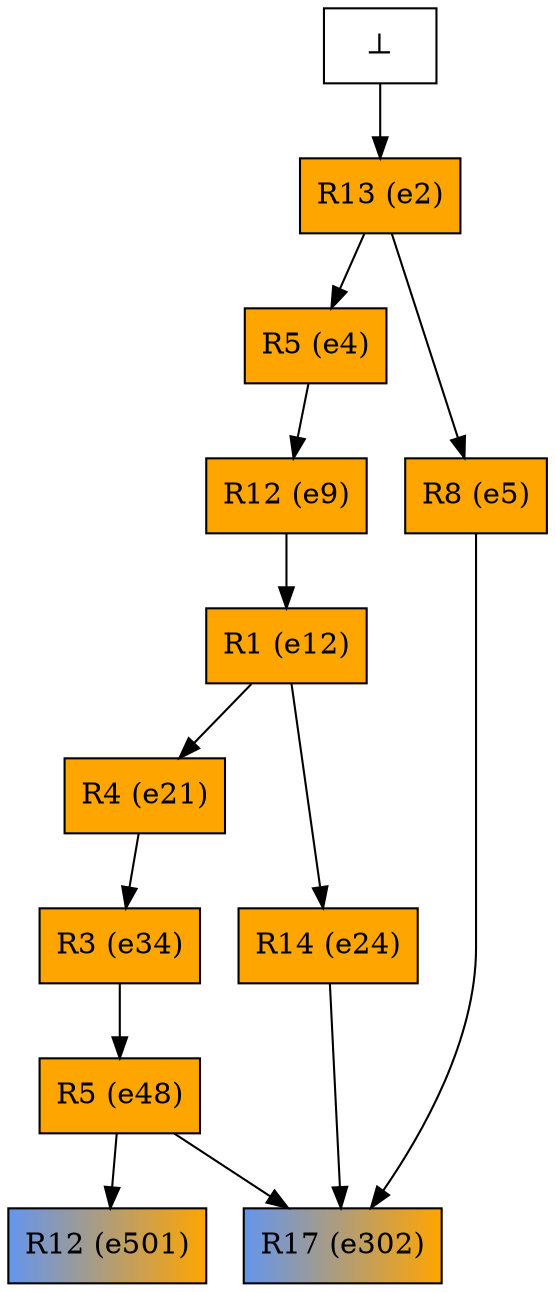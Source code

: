digraph test {
  e2 -> e4;
  e2 -> e5;
  e4 -> e9;
  e9 -> e12;
  e12 -> e21;
  e12 -> e24;
  e21 -> e34;
  e34 -> e48;
  e5 -> e302;
  e24 -> e302;
  e48 -> e302;
  e48 -> e501;
  e0 -> e2;
  e2 [color="black" fillcolor="orange:orange" label="R13 (e2)" shape=box style=filled];
  e4 [color="black" fillcolor="orange:orange" label="R5 (e4)" shape=box style=filled];
  e5 [color="black" fillcolor="orange:orange" label="R8 (e5)" shape=box style=filled];
  e9 [color="black" fillcolor="orange:orange" label="R12 (e9)" shape=box style=filled];
  e12 [color="black" fillcolor="orange:orange" label="R1 (e12)" shape=box style=filled];
  e21 [color="black" fillcolor="orange:orange" label="R4 (e21)" shape=box style=filled];
  e24 [color="black" fillcolor="orange:orange" label="R14 (e24)" shape=box style=filled];
  e34 [color="black" fillcolor="orange:orange" label="R3 (e34)" shape=box style=filled];
  e48 [color="black" fillcolor="orange:orange" label="R5 (e48)" shape=box style=filled];
  e302 [color="black" fillcolor="cornflowerblue:orange" label="R17 (e302)" shape=box style=filled];
  e501 [color="black" fillcolor="cornflowerblue:orange" label="R12 (e501)" shape=box style=filled];
  e0 [fillcolor="white" label="⊥" shape=box style=filled];
}

